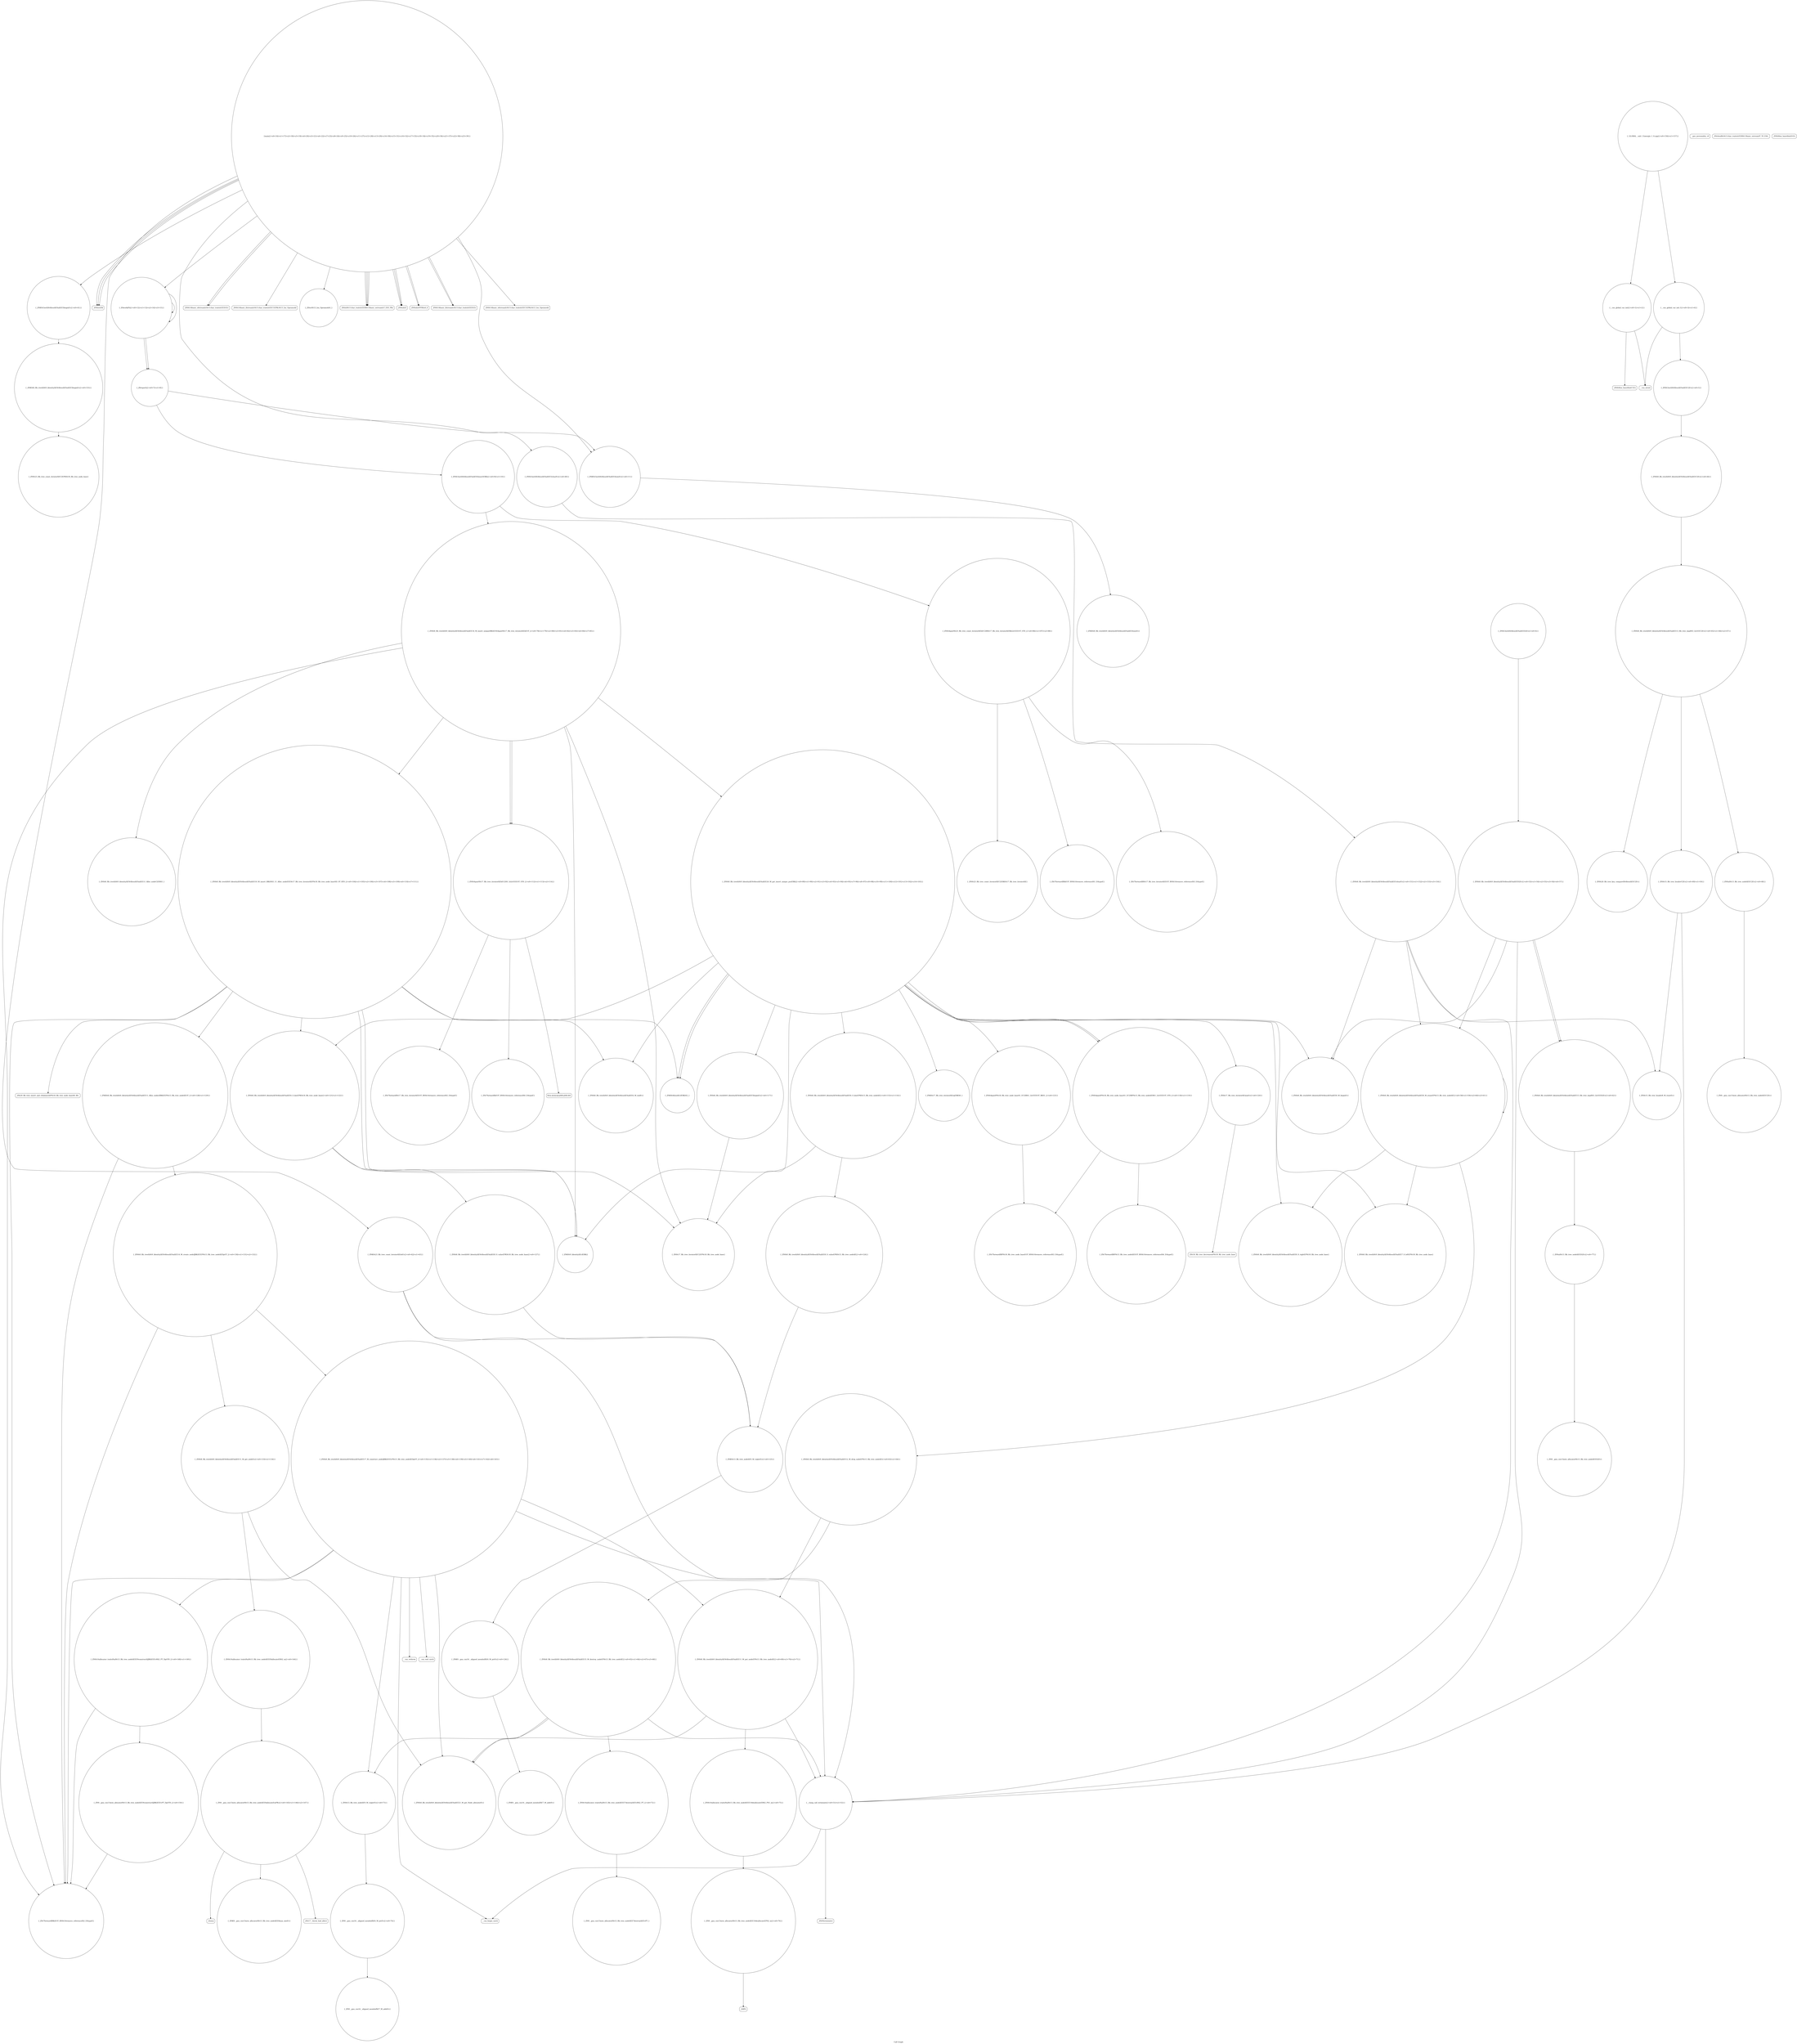digraph "Call Graph" {
	label="Call Graph";

	Node0x561d73cc4060 [shape=record,shape=circle,label="{__cxx_global_var_init|{<s0>1|<s1>2}}"];
	Node0x561d73cc4060:s0 -> Node0x561d73cc40e0[color=black];
	Node0x561d73cc4060:s1 -> Node0x561d73e927f0[color=black];
	Node0x561d73e96390 [shape=record,shape=Mrecord,label="{_ZSt17__throw_bad_allocv}"];
	Node0x561d73e929f0 [shape=record,shape=circle,label="{_Z6reporti|{<s0>7|<s1>8}}"];
	Node0x561d73e929f0:s0 -> Node0x561d73e92a70[color=black];
	Node0x561d73e929f0:s1 -> Node0x561d73e92af0[color=black];
	Node0x561d73e93ef0 [shape=record,shape=Mrecord,label="{llvm.memcpy.p0i8.p0i8.i64}"];
	Node0x561d73e92d70 [shape=record,shape=Mrecord,label="{__gxx_personality_v0}"];
	Node0x561d73e94270 [shape=record,shape=circle,label="{_ZNKSt8_Rb_treeIiiSt9_IdentityIiESt4lessIiESaIiEE5beginEv|{<s0>155}}"];
	Node0x561d73e94270:s0 -> Node0x561d73e942f0[color=black];
	Node0x561d73e930f0 [shape=record,shape=Mrecord,label="{_ZSt4endlIcSt11char_traitsIcEERSt13basic_ostreamIT_T0_ES6_}"];
	Node0x561d73e93470 [shape=record,shape=circle,label="{_ZNSaISt13_Rb_tree_nodeIiEEC2Ev|{<s0>48}}"];
	Node0x561d73e93470:s0 -> Node0x561d73e935f0[color=black];
	Node0x561d73e937f0 [shape=record,shape=Mrecord,label="{_ZSt9terminatev}"];
	Node0x561d73e93b70 [shape=record,shape=circle,label="{_ZNSt8_Rb_treeIiiSt9_IdentityIiESt4lessIiESaIiEE12_M_drop_nodeEPSt13_Rb_tree_nodeIiE|{<s0>63|<s1>64}}"];
	Node0x561d73e93b70:s0 -> Node0x561d73e93bf0[color=black];
	Node0x561d73e93b70:s1 -> Node0x561d73e93c70[color=black];
	Node0x561d73e94f10 [shape=record,shape=circle,label="{_ZN9__gnu_cxx16__aligned_membufIiE6_M_ptrEv|{<s0>74}}"];
	Node0x561d73e94f10:s0 -> Node0x561d73e94f90[color=black];
	Node0x561d73e95290 [shape=record,shape=circle,label="{_ZNSt8_Rb_treeIiiSt9_IdentityIiESt4lessIiESaIiEE16_M_insert_uniqueIRKiEESt4pairISt17_Rb_tree_iteratorIiEbEOT_|{<s0>78|<s1>79|<s2>80|<s3>81|<s4>82|<s5>83|<s6>84|<s7>85}}"];
	Node0x561d73e95290:s0 -> Node0x561d73e95410[color=black];
	Node0x561d73e95290:s1 -> Node0x561d73e95390[color=black];
	Node0x561d73e95290:s2 -> Node0x561d73e95490[color=black];
	Node0x561d73e95290:s3 -> Node0x561d73e95590[color=black];
	Node0x561d73e95290:s4 -> Node0x561d73e95510[color=black];
	Node0x561d73e95290:s5 -> Node0x561d73e95610[color=black];
	Node0x561d73e95290:s6 -> Node0x561d73e95690[color=black];
	Node0x561d73e95290:s7 -> Node0x561d73e95610[color=black];
	Node0x561d73e95610 [shape=record,shape=circle,label="{_ZNSt4pairISt17_Rb_tree_iteratorIiEbEC2IS1_bLb1EEEOT_OT0_|{<s0>112|<s1>113|<s2>114}}"];
	Node0x561d73e95610:s0 -> Node0x561d73e93e70[color=black];
	Node0x561d73e95610:s1 -> Node0x561d73e93ef0[color=black];
	Node0x561d73e95610:s2 -> Node0x561d73e93f70[color=black];
	Node0x561d73e95990 [shape=record,shape=circle,label="{_ZNSt4pairIPSt18_Rb_tree_node_baseS1_EC2IRPSt13_Rb_tree_nodeIiERS1_Lb1EEEOT_OT0_|{<s0>118|<s1>119}}"];
	Node0x561d73e95990:s0 -> Node0x561d73e95d90[color=black];
	Node0x561d73e95990:s1 -> Node0x561d73e95e10[color=black];
	Node0x561d73e95d10 [shape=record,shape=circle,label="{_ZNK9__gnu_cxx16__aligned_membufIiE7_M_addrEv}"];
	Node0x561d73e96090 [shape=record,shape=circle,label="{_ZNSt8_Rb_treeIiiSt9_IdentityIiESt4lessIiESaIiEE14_M_create_nodeIJRKiEEEPSt13_Rb_tree_nodeIiEDpOT_|{<s0>130|<s1>131|<s2>132}}"];
	Node0x561d73e96090:s0 -> Node0x561d73e96110[color=black];
	Node0x561d73e96090:s1 -> Node0x561d73e95590[color=black];
	Node0x561d73e96090:s2 -> Node0x561d73e96190[color=black];
	Node0x561d73cc40e0 [shape=record,shape=Mrecord,label="{_ZNSt8ios_base4InitC1Ev}"];
	Node0x561d73e96410 [shape=record,shape=Mrecord,label="{_Znwm}"];
	Node0x561d73e92a70 [shape=record,shape=circle,label="{_ZNSt3setIiSt4lessIiESaIiEE6insertERKi|{<s0>9|<s1>10}}"];
	Node0x561d73e92a70:s0 -> Node0x561d73e95290[color=black];
	Node0x561d73e92a70:s1 -> Node0x561d73e95310[color=black];
	Node0x561d73e93f70 [shape=record,shape=circle,label="{_ZSt7forwardIbEOT_RNSt16remove_referenceIS0_E4typeE}"];
	Node0x561d73e92df0 [shape=record,shape=Mrecord,label="{_ZNSt14basic_ofstreamIcSt11char_traitsIcEEC1EPKcSt13_Ios_Openmode}"];
	Node0x561d73e942f0 [shape=record,shape=circle,label="{_ZNSt23_Rb_tree_const_iteratorIiEC2EPKSt18_Rb_tree_node_base}"];
	Node0x561d73e93170 [shape=record,shape=circle,label="{_ZNKSt3setIiSt4lessIiESaIiEE5beginEv|{<s0>41}}"];
	Node0x561d73e93170:s0 -> Node0x561d73e94270[color=black];
	Node0x561d73e934f0 [shape=record,shape=circle,label="{_ZNSt20_Rb_tree_key_compareISt4lessIiEEC2Ev}"];
	Node0x561d73e93870 [shape=record,shape=circle,label="{_ZNSt8_Rb_treeIiiSt9_IdentityIiESt4lessIiESaIiEED2Ev|{<s0>53|<s1>54|<s2>55|<s3>56|<s4>57}}"];
	Node0x561d73e93870:s0 -> Node0x561d73e93970[color=black];
	Node0x561d73e93870:s1 -> Node0x561d73e938f0[color=black];
	Node0x561d73e93870:s2 -> Node0x561d73e939f0[color=black];
	Node0x561d73e93870:s3 -> Node0x561d73e939f0[color=black];
	Node0x561d73e93870:s4 -> Node0x561d73e936f0[color=black];
	Node0x561d73e93bf0 [shape=record,shape=circle,label="{_ZNSt8_Rb_treeIiiSt9_IdentityIiESt4lessIiESaIiEE15_M_destroy_nodeEPSt13_Rb_tree_nodeIiE|{<s0>65|<s1>66|<s2>67|<s3>68}}"];
	Node0x561d73e93bf0:s0 -> Node0x561d73e93d70[color=black];
	Node0x561d73e93bf0:s1 -> Node0x561d73e93df0[color=black];
	Node0x561d73e93bf0:s2 -> Node0x561d73e93cf0[color=black];
	Node0x561d73e93bf0:s3 -> Node0x561d73e936f0[color=black];
	Node0x561d73e94f90 [shape=record,shape=circle,label="{_ZN9__gnu_cxx16__aligned_membufIiE7_M_addrEv}"];
	Node0x561d73e95310 [shape=record,shape=circle,label="{_ZNSt4pairISt23_Rb_tree_const_iteratorIiEbEC2IRSt17_Rb_tree_iteratorIiERbLb1EEEOT_OT0_|{<s0>86|<s1>87|<s2>88}}"];
	Node0x561d73e95310:s0 -> Node0x561d73e93ff0[color=black];
	Node0x561d73e95310:s1 -> Node0x561d73e94070[color=black];
	Node0x561d73e95310:s2 -> Node0x561d73e940f0[color=black];
	Node0x561d73e95690 [shape=record,shape=circle,label="{_ZNSt17_Rb_tree_iteratorIiEC2EPSt18_Rb_tree_node_base}"];
	Node0x561d73e95a10 [shape=record,shape=circle,label="{_ZNSt17_Rb_tree_iteratorIiEmmEv|{<s0>120}}"];
	Node0x561d73e95a10:s0 -> Node0x561d73e95e90[color=black];
	Node0x561d73e95d90 [shape=record,shape=circle,label="{_ZSt7forwardIRPSt13_Rb_tree_nodeIiEEOT_RNSt16remove_referenceIS4_E4typeE}"];
	Node0x561d73e96110 [shape=record,shape=circle,label="{_ZNSt8_Rb_treeIiiSt9_IdentityIiESt4lessIiESaIiEE11_M_get_nodeEv|{<s0>133|<s1>134}}"];
	Node0x561d73e96110:s0 -> Node0x561d73e93d70[color=black];
	Node0x561d73e96110:s1 -> Node0x561d73e96210[color=black];
	Node0x561d73e92770 [shape=record,shape=Mrecord,label="{_ZNSt8ios_base4InitD1Ev}"];
	Node0x561d73e96490 [shape=record,shape=circle,label="{_ZNSt16allocator_traitsISaISt13_Rb_tree_nodeIiEEE9constructIiJRKiEEEvRS2_PT_DpOT0_|{<s0>148|<s1>149}}"];
	Node0x561d73e96490:s0 -> Node0x561d73e95590[color=black];
	Node0x561d73e96490:s1 -> Node0x561d73e96610[color=black];
	Node0x561d73e92af0 [shape=record,shape=circle,label="{_ZNKSt3setIiSt4lessIiESaIiEE4sizeEv|{<s0>11}}"];
	Node0x561d73e92af0:s0 -> Node0x561d73e94170[color=black];
	Node0x561d73e93ff0 [shape=record,shape=circle,label="{_ZSt7forwardIRSt17_Rb_tree_iteratorIiEEOT_RNSt16remove_referenceIS3_E4typeE}"];
	Node0x561d73e92e70 [shape=record,shape=Mrecord,label="{_ZNSirsERi}"];
	Node0x561d73e94370 [shape=record,shape=circle,label="{_GLOBAL__sub_I_fuwenjie_1_0.cpp|{<s0>156|<s1>157}}"];
	Node0x561d73e94370:s0 -> Node0x561d73cc4060[color=black];
	Node0x561d73e94370:s1 -> Node0x561d73e92870[color=black];
	Node0x561d73e931f0 [shape=record,shape=circle,label="{_ZNKSt23_Rb_tree_const_iteratorIiEdeEv|{<s0>42|<s1>43}}"];
	Node0x561d73e931f0:s0 -> Node0x561d73e95c10[color=black];
	Node0x561d73e931f0:s1 -> Node0x561d73e936f0[color=black];
	Node0x561d73e93570 [shape=record,shape=circle,label="{_ZNSt15_Rb_tree_headerC2Ev|{<s0>49|<s1>50}}"];
	Node0x561d73e93570:s0 -> Node0x561d73e93670[color=black];
	Node0x561d73e93570:s1 -> Node0x561d73e936f0[color=black];
	Node0x561d73e938f0 [shape=record,shape=circle,label="{_ZNSt8_Rb_treeIiiSt9_IdentityIiESt4lessIiESaIiEE8_M_eraseEPSt13_Rb_tree_nodeIiE|{<s0>58|<s1>59|<s2>60|<s3>61}}"];
	Node0x561d73e938f0:s0 -> Node0x561d73e93a70[color=black];
	Node0x561d73e938f0:s1 -> Node0x561d73e938f0[color=black];
	Node0x561d73e938f0:s2 -> Node0x561d73e93af0[color=black];
	Node0x561d73e938f0:s3 -> Node0x561d73e93b70[color=black];
	Node0x561d73e93c70 [shape=record,shape=circle,label="{_ZNSt8_Rb_treeIiiSt9_IdentityIiESt4lessIiESaIiEE11_M_put_nodeEPSt13_Rb_tree_nodeIiE|{<s0>69|<s1>70|<s2>71}}"];
	Node0x561d73e93c70:s0 -> Node0x561d73e93d70[color=black];
	Node0x561d73e93c70:s1 -> Node0x561d73e95010[color=black];
	Node0x561d73e93c70:s2 -> Node0x561d73e936f0[color=black];
	Node0x561d73e95010 [shape=record,shape=circle,label="{_ZNSt16allocator_traitsISaISt13_Rb_tree_nodeIiEEE10deallocateERS2_PS1_m|{<s0>75}}"];
	Node0x561d73e95010:s0 -> Node0x561d73e95090[color=black];
	Node0x561d73e95390 [shape=record,shape=circle,label="{_ZNSt8_Rb_treeIiiSt9_IdentityIiESt4lessIiESaIiEE24_M_get_insert_unique_posERKi|{<s0>89|<s1>90|<s2>91|<s3>92|<s4>93|<s5>94|<s6>95|<s7>96|<s8>97|<s9>98|<s10>99|<s11>100|<s12>101|<s13>102|<s14>103}}"];
	Node0x561d73e95390:s0 -> Node0x561d73e93970[color=black];
	Node0x561d73e95390:s1 -> Node0x561d73e95710[color=black];
	Node0x561d73e95390:s2 -> Node0x561d73e95810[color=black];
	Node0x561d73e95390:s3 -> Node0x561d73e95790[color=black];
	Node0x561d73e95390:s4 -> Node0x561d73e93af0[color=black];
	Node0x561d73e95390:s5 -> Node0x561d73e93a70[color=black];
	Node0x561d73e95390:s6 -> Node0x561d73e95690[color=black];
	Node0x561d73e95390:s7 -> Node0x561d73e95910[color=black];
	Node0x561d73e95390:s8 -> Node0x561d73e95890[color=black];
	Node0x561d73e95390:s9 -> Node0x561d73e95990[color=black];
	Node0x561d73e95390:s10 -> Node0x561d73e95a10[color=black];
	Node0x561d73e95390:s11 -> Node0x561d73e95a90[color=black];
	Node0x561d73e95390:s12 -> Node0x561d73e95790[color=black];
	Node0x561d73e95390:s13 -> Node0x561d73e95990[color=black];
	Node0x561d73e95390:s14 -> Node0x561d73e95b10[color=black];
	Node0x561d73e95710 [shape=record,shape=circle,label="{_ZNSt8_Rb_treeIiiSt9_IdentityIiESt4lessIiESaIiEE6_M_endEv}"];
	Node0x561d73e95a90 [shape=record,shape=circle,label="{_ZNSt8_Rb_treeIiiSt9_IdentityIiESt4lessIiESaIiEE6_S_keyEPKSt18_Rb_tree_node_base|{<s0>121|<s1>122}}"];
	Node0x561d73e95a90:s0 -> Node0x561d73e95f10[color=black];
	Node0x561d73e95a90:s1 -> Node0x561d73e95410[color=black];
	Node0x561d73e95e10 [shape=record,shape=circle,label="{_ZSt7forwardIRPSt18_Rb_tree_node_baseEOT_RNSt16remove_referenceIS3_E4typeE}"];
	Node0x561d73e96190 [shape=record,shape=circle,label="{_ZNSt8_Rb_treeIiiSt9_IdentityIiESt4lessIiESaIiEE17_M_construct_nodeIJRKiEEEvPSt13_Rb_tree_nodeIiEDpOT_|{<s0>135|<s1>136|<s2>137|<s3>138|<s4>139|<s5>140|<s6>141|<s7>142|<s8>143}}"];
	Node0x561d73e96190:s0 -> Node0x561d73e93d70[color=black];
	Node0x561d73e96190:s1 -> Node0x561d73e93df0[color=black];
	Node0x561d73e96190:s2 -> Node0x561d73e95590[color=black];
	Node0x561d73e96190:s3 -> Node0x561d73e96490[color=black];
	Node0x561d73e96190:s4 -> Node0x561d73e93770[color=black];
	Node0x561d73e96190:s5 -> Node0x561d73e93c70[color=black];
	Node0x561d73e96190:s6 -> Node0x561d73e96510[color=black];
	Node0x561d73e96190:s7 -> Node0x561d73e96590[color=black];
	Node0x561d73e96190:s8 -> Node0x561d73e936f0[color=black];
	Node0x561d73e927f0 [shape=record,shape=Mrecord,label="{__cxa_atexit}"];
	Node0x561d73e96510 [shape=record,shape=Mrecord,label="{__cxa_rethrow}"];
	Node0x561d73e92b70 [shape=record,shape=circle,label="{_Z4workiPii|{<s0>12|<s1>13|<s2>14|<s3>15}}"];
	Node0x561d73e92b70:s0 -> Node0x561d73e929f0[color=black];
	Node0x561d73e92b70:s1 -> Node0x561d73e92b70[color=black];
	Node0x561d73e92b70:s2 -> Node0x561d73e929f0[color=black];
	Node0x561d73e92b70:s3 -> Node0x561d73e92b70[color=black];
	Node0x561d73e94070 [shape=record,shape=circle,label="{_ZNSt23_Rb_tree_const_iteratorIiEC2ERKSt17_Rb_tree_iteratorIiE}"];
	Node0x561d73e92ef0 [shape=record,shape=circle,label="{_ZNSt3setIiSt4lessIiESaIiEE5clearEv|{<s0>40}}"];
	Node0x561d73e92ef0:s0 -> Node0x561d73e941f0[color=black];
	Node0x561d73e93270 [shape=record,shape=Mrecord,label="{_ZNSt14basic_ofstreamIcSt11char_traitsIcEED1Ev}"];
	Node0x561d73e935f0 [shape=record,shape=circle,label="{_ZN9__gnu_cxx13new_allocatorISt13_Rb_tree_nodeIiEEC2Ev}"];
	Node0x561d73e93970 [shape=record,shape=circle,label="{_ZNSt8_Rb_treeIiiSt9_IdentityIiESt4lessIiESaIiEE8_M_beginEv}"];
	Node0x561d73e93cf0 [shape=record,shape=circle,label="{_ZNSt16allocator_traitsISaISt13_Rb_tree_nodeIiEEE7destroyIiEEvRS2_PT_|{<s0>72}}"];
	Node0x561d73e93cf0:s0 -> Node0x561d73e94e90[color=black];
	Node0x561d73e95090 [shape=record,shape=circle,label="{_ZN9__gnu_cxx13new_allocatorISt13_Rb_tree_nodeIiEE10deallocateEPS2_m|{<s0>76}}"];
	Node0x561d73e95090:s0 -> Node0x561d73e95110[color=black];
	Node0x561d73e95410 [shape=record,shape=circle,label="{_ZNKSt9_IdentityIiEclERKi}"];
	Node0x561d73e95790 [shape=record,shape=circle,label="{_ZNKSt4lessIiEclERKiS2_}"];
	Node0x561d73e95b10 [shape=record,shape=circle,label="{_ZNSt4pairIPSt18_Rb_tree_node_baseS1_EC2IRS1_Lb1EEEOT_RKS1_|{<s0>123}}"];
	Node0x561d73e95b10:s0 -> Node0x561d73e95e10[color=black];
	Node0x561d73e95e90 [shape=record,shape=Mrecord,label="{_ZSt18_Rb_tree_decrementPSt18_Rb_tree_node_base}"];
	Node0x561d73e96210 [shape=record,shape=circle,label="{_ZNSt16allocator_traitsISaISt13_Rb_tree_nodeIiEEE8allocateERS2_m|{<s0>144}}"];
	Node0x561d73e96210:s0 -> Node0x561d73e96290[color=black];
	Node0x561d73e92870 [shape=record,shape=circle,label="{__cxx_global_var_init.1|{<s0>3|<s1>4}}"];
	Node0x561d73e92870:s0 -> Node0x561d73e928f0[color=black];
	Node0x561d73e92870:s1 -> Node0x561d73e927f0[color=black];
	Node0x561d73e96590 [shape=record,shape=Mrecord,label="{__cxa_end_catch}"];
	Node0x561d73e92bf0 [shape=record,shape=circle,label="{main|{<s0>16|<s1>17|<s2>18|<s3>19|<s4>20|<s5>21|<s6>22|<s7>23|<s8>24|<s9>25|<s10>26|<s11>27|<s12>28|<s13>29|<s14>30|<s15>31|<s16>32|<s17>33|<s18>34|<s19>35|<s20>36|<s21>37|<s22>38|<s23>39}}"];
	Node0x561d73e92bf0:s0 -> Node0x561d73e92c70[color=black];
	Node0x561d73e92bf0:s1 -> Node0x561d73e92cf0[color=black];
	Node0x561d73e92bf0:s2 -> Node0x561d73e92df0[color=black];
	Node0x561d73e92bf0:s3 -> Node0x561d73e92e70[color=black];
	Node0x561d73e92bf0:s4 -> Node0x561d73e92ef0[color=black];
	Node0x561d73e92bf0:s5 -> Node0x561d73e92e70[color=black];
	Node0x561d73e92bf0:s6 -> Node0x561d73e92e70[color=black];
	Node0x561d73e92bf0:s7 -> Node0x561d73e93270[color=black];
	Node0x561d73e92bf0:s8 -> Node0x561d73e92b70[color=black];
	Node0x561d73e92bf0:s9 -> Node0x561d73e92af0[color=black];
	Node0x561d73e92bf0:s10 -> Node0x561d73e92f70[color=black];
	Node0x561d73e92bf0:s11 -> Node0x561d73e92ff0[color=black];
	Node0x561d73e92bf0:s12 -> Node0x561d73e92f70[color=black];
	Node0x561d73e92bf0:s13 -> Node0x561d73e93070[color=black];
	Node0x561d73e92bf0:s14 -> Node0x561d73e92f70[color=black];
	Node0x561d73e92bf0:s15 -> Node0x561d73e92ff0[color=black];
	Node0x561d73e92bf0:s16 -> Node0x561d73e92f70[color=black];
	Node0x561d73e92bf0:s17 -> Node0x561d73e93170[color=black];
	Node0x561d73e92bf0:s18 -> Node0x561d73e931f0[color=black];
	Node0x561d73e92bf0:s19 -> Node0x561d73e92ff0[color=black];
	Node0x561d73e92bf0:s20 -> Node0x561d73e93070[color=black];
	Node0x561d73e92bf0:s21 -> Node0x561d73e93270[color=black];
	Node0x561d73e92bf0:s22 -> Node0x561d73e932f0[color=black];
	Node0x561d73e92bf0:s23 -> Node0x561d73e932f0[color=black];
	Node0x561d73e940f0 [shape=record,shape=circle,label="{_ZSt7forwardIRbEOT_RNSt16remove_referenceIS1_E4typeE}"];
	Node0x561d73e92f70 [shape=record,shape=Mrecord,label="{_ZStlsISt11char_traitsIcEERSt13basic_ostreamIcT_ES5_PKc}"];
	Node0x561d73e932f0 [shape=record,shape=Mrecord,label="{_ZNSt14basic_ifstreamIcSt11char_traitsIcEED1Ev}"];
	Node0x561d73e93670 [shape=record,shape=circle,label="{_ZNSt15_Rb_tree_header8_M_resetEv}"];
	Node0x561d73e939f0 [shape=record,shape=circle,label="{_ZNSt8_Rb_treeIiiSt9_IdentityIiESt4lessIiESaIiEE13_Rb_tree_implIS3_Lb1EED2Ev|{<s0>62}}"];
	Node0x561d73e939f0:s0 -> Node0x561d73e95190[color=black];
	Node0x561d73e93d70 [shape=record,shape=circle,label="{_ZNSt8_Rb_treeIiiSt9_IdentityIiESt4lessIiESaIiEE21_M_get_Node_allocatorEv}"];
	Node0x561d73e95110 [shape=record,shape=Mrecord,label="{_ZdlPv}"];
	Node0x561d73e95490 [shape=record,shape=circle,label="{_ZNSt8_Rb_treeIiiSt9_IdentityIiESt4lessIiESaIiEE11_Alloc_nodeC2ERS5_}"];
	Node0x561d73e95810 [shape=record,shape=circle,label="{_ZNSt8_Rb_treeIiiSt9_IdentityIiESt4lessIiESaIiEE6_S_keyEPKSt13_Rb_tree_nodeIiE|{<s0>115|<s1>116}}"];
	Node0x561d73e95810:s0 -> Node0x561d73e95b90[color=black];
	Node0x561d73e95810:s1 -> Node0x561d73e95410[color=black];
	Node0x561d73e95b90 [shape=record,shape=circle,label="{_ZNSt8_Rb_treeIiiSt9_IdentityIiESt4lessIiESaIiEE8_S_valueEPKSt13_Rb_tree_nodeIiE|{<s0>124}}"];
	Node0x561d73e95b90:s0 -> Node0x561d73e95c10[color=black];
	Node0x561d73e95f10 [shape=record,shape=circle,label="{_ZNSt8_Rb_treeIiiSt9_IdentityIiESt4lessIiESaIiEE8_S_valueEPKSt18_Rb_tree_node_base|{<s0>127}}"];
	Node0x561d73e95f10:s0 -> Node0x561d73e95c10[color=black];
	Node0x561d73e96290 [shape=record,shape=circle,label="{_ZN9__gnu_cxx13new_allocatorISt13_Rb_tree_nodeIiEE8allocateEmPKv|{<s0>145|<s1>146|<s2>147}}"];
	Node0x561d73e96290:s0 -> Node0x561d73e96310[color=black];
	Node0x561d73e96290:s1 -> Node0x561d73e96390[color=black];
	Node0x561d73e96290:s2 -> Node0x561d73e96410[color=black];
	Node0x561d73e928f0 [shape=record,shape=circle,label="{_ZNSt3setIiSt4lessIiESaIiEEC2Ev|{<s0>5}}"];
	Node0x561d73e928f0:s0 -> Node0x561d73e93370[color=black];
	Node0x561d73e96610 [shape=record,shape=circle,label="{_ZN9__gnu_cxx13new_allocatorISt13_Rb_tree_nodeIiEE9constructIiJRKiEEEvPT_DpOT0_|{<s0>150}}"];
	Node0x561d73e96610:s0 -> Node0x561d73e95590[color=black];
	Node0x561d73e92c70 [shape=record,shape=Mrecord,label="{_ZNSt14basic_ifstreamIcSt11char_traitsIcEEC1EPKcSt13_Ios_Openmode}"];
	Node0x561d73e94170 [shape=record,shape=circle,label="{_ZNKSt8_Rb_treeIiiSt9_IdentityIiESt4lessIiESaIiEE4sizeEv}"];
	Node0x561d73e92ff0 [shape=record,shape=Mrecord,label="{_ZNSolsEi}"];
	Node0x561d73e93370 [shape=record,shape=circle,label="{_ZNSt8_Rb_treeIiiSt9_IdentityIiESt4lessIiESaIiEEC2Ev|{<s0>44}}"];
	Node0x561d73e93370:s0 -> Node0x561d73e933f0[color=black];
	Node0x561d73e936f0 [shape=record,shape=circle,label="{__clang_call_terminate|{<s0>51|<s1>52}}"];
	Node0x561d73e936f0:s0 -> Node0x561d73e93770[color=black];
	Node0x561d73e936f0:s1 -> Node0x561d73e937f0[color=black];
	Node0x561d73e93a70 [shape=record,shape=circle,label="{_ZNSt8_Rb_treeIiiSt9_IdentityIiESt4lessIiESaIiEE8_S_rightEPSt18_Rb_tree_node_base}"];
	Node0x561d73e93df0 [shape=record,shape=circle,label="{_ZNSt13_Rb_tree_nodeIiE9_M_valptrEv|{<s0>73}}"];
	Node0x561d73e93df0:s0 -> Node0x561d73e94f10[color=black];
	Node0x561d73e95190 [shape=record,shape=circle,label="{_ZNSaISt13_Rb_tree_nodeIiEED2Ev|{<s0>77}}"];
	Node0x561d73e95190:s0 -> Node0x561d73e95210[color=black];
	Node0x561d73e95510 [shape=record,shape=circle,label="{_ZNSt8_Rb_treeIiiSt9_IdentityIiESt4lessIiESaIiEE10_M_insert_IRKiNS5_11_Alloc_nodeEEESt17_Rb_tree_iteratorIiEPSt18_Rb_tree_node_baseSD_OT_RT0_|{<s0>104|<s1>105|<s2>106|<s3>107|<s4>108|<s5>109|<s6>110|<s7>111}}"];
	Node0x561d73e95510:s0 -> Node0x561d73e95710[color=black];
	Node0x561d73e95510:s1 -> Node0x561d73e95410[color=black];
	Node0x561d73e95510:s2 -> Node0x561d73e95a90[color=black];
	Node0x561d73e95510:s3 -> Node0x561d73e95790[color=black];
	Node0x561d73e95510:s4 -> Node0x561d73e95590[color=black];
	Node0x561d73e95510:s5 -> Node0x561d73e95f90[color=black];
	Node0x561d73e95510:s6 -> Node0x561d73e96010[color=black];
	Node0x561d73e95510:s7 -> Node0x561d73e95690[color=black];
	Node0x561d73e95890 [shape=record,shape=circle,label="{_ZNKSt17_Rb_tree_iteratorIiEeqERKS0_}"];
	Node0x561d73e95c10 [shape=record,shape=circle,label="{_ZNKSt13_Rb_tree_nodeIiE9_M_valptrEv|{<s0>125}}"];
	Node0x561d73e95c10:s0 -> Node0x561d73e95c90[color=black];
	Node0x561d73e95f90 [shape=record,shape=circle,label="{_ZNKSt8_Rb_treeIiiSt9_IdentityIiESt4lessIiESaIiEE11_Alloc_nodeclIRKiEEPSt13_Rb_tree_nodeIiEOT_|{<s0>128|<s1>129}}"];
	Node0x561d73e95f90:s0 -> Node0x561d73e95590[color=black];
	Node0x561d73e95f90:s1 -> Node0x561d73e96090[color=black];
	Node0x561d73e96310 [shape=record,shape=circle,label="{_ZNK9__gnu_cxx13new_allocatorISt13_Rb_tree_nodeIiEE8max_sizeEv}"];
	Node0x561d73e92970 [shape=record,shape=circle,label="{_ZNSt3setIiSt4lessIiESaIiEED2Ev|{<s0>6}}"];
	Node0x561d73e92970:s0 -> Node0x561d73e93870[color=black];
	Node0x561d73e93e70 [shape=record,shape=circle,label="{_ZSt7forwardISt17_Rb_tree_iteratorIiEEOT_RNSt16remove_referenceIS2_E4typeE}"];
	Node0x561d73e92cf0 [shape=record,shape=circle,label="{_ZStorSt13_Ios_OpenmodeS_}"];
	Node0x561d73e941f0 [shape=record,shape=circle,label="{_ZNSt8_Rb_treeIiiSt9_IdentityIiESt4lessIiESaIiEE5clearEv|{<s0>151|<s1>152|<s2>153|<s3>154}}"];
	Node0x561d73e941f0:s0 -> Node0x561d73e93970[color=black];
	Node0x561d73e941f0:s1 -> Node0x561d73e938f0[color=black];
	Node0x561d73e941f0:s2 -> Node0x561d73e93670[color=black];
	Node0x561d73e941f0:s3 -> Node0x561d73e936f0[color=black];
	Node0x561d73e93070 [shape=record,shape=Mrecord,label="{_ZNSolsEPFRSoS_E}"];
	Node0x561d73e933f0 [shape=record,shape=circle,label="{_ZNSt8_Rb_treeIiiSt9_IdentityIiESt4lessIiESaIiEE13_Rb_tree_implIS3_Lb1EEC2Ev|{<s0>45|<s1>46|<s2>47}}"];
	Node0x561d73e933f0:s0 -> Node0x561d73e93470[color=black];
	Node0x561d73e933f0:s1 -> Node0x561d73e934f0[color=black];
	Node0x561d73e933f0:s2 -> Node0x561d73e93570[color=black];
	Node0x561d73e93770 [shape=record,shape=Mrecord,label="{__cxa_begin_catch}"];
	Node0x561d73e93af0 [shape=record,shape=circle,label="{_ZNSt8_Rb_treeIiiSt9_IdentityIiESt4lessIiESaIiEE7_S_leftEPSt18_Rb_tree_node_base}"];
	Node0x561d73e94e90 [shape=record,shape=circle,label="{_ZN9__gnu_cxx13new_allocatorISt13_Rb_tree_nodeIiEE7destroyIiEEvPT_}"];
	Node0x561d73e95210 [shape=record,shape=circle,label="{_ZN9__gnu_cxx13new_allocatorISt13_Rb_tree_nodeIiEED2Ev}"];
	Node0x561d73e95590 [shape=record,shape=circle,label="{_ZSt7forwardIRKiEOT_RNSt16remove_referenceIS2_E4typeE}"];
	Node0x561d73e95910 [shape=record,shape=circle,label="{_ZNSt8_Rb_treeIiiSt9_IdentityIiESt4lessIiESaIiEE5beginEv|{<s0>117}}"];
	Node0x561d73e95910:s0 -> Node0x561d73e95690[color=black];
	Node0x561d73e95c90 [shape=record,shape=circle,label="{_ZNK9__gnu_cxx16__aligned_membufIiE6_M_ptrEv|{<s0>126}}"];
	Node0x561d73e95c90:s0 -> Node0x561d73e95d10[color=black];
	Node0x561d73e96010 [shape=record,shape=Mrecord,label="{_ZSt29_Rb_tree_insert_and_rebalancebPSt18_Rb_tree_node_baseS0_RS_}"];
}

